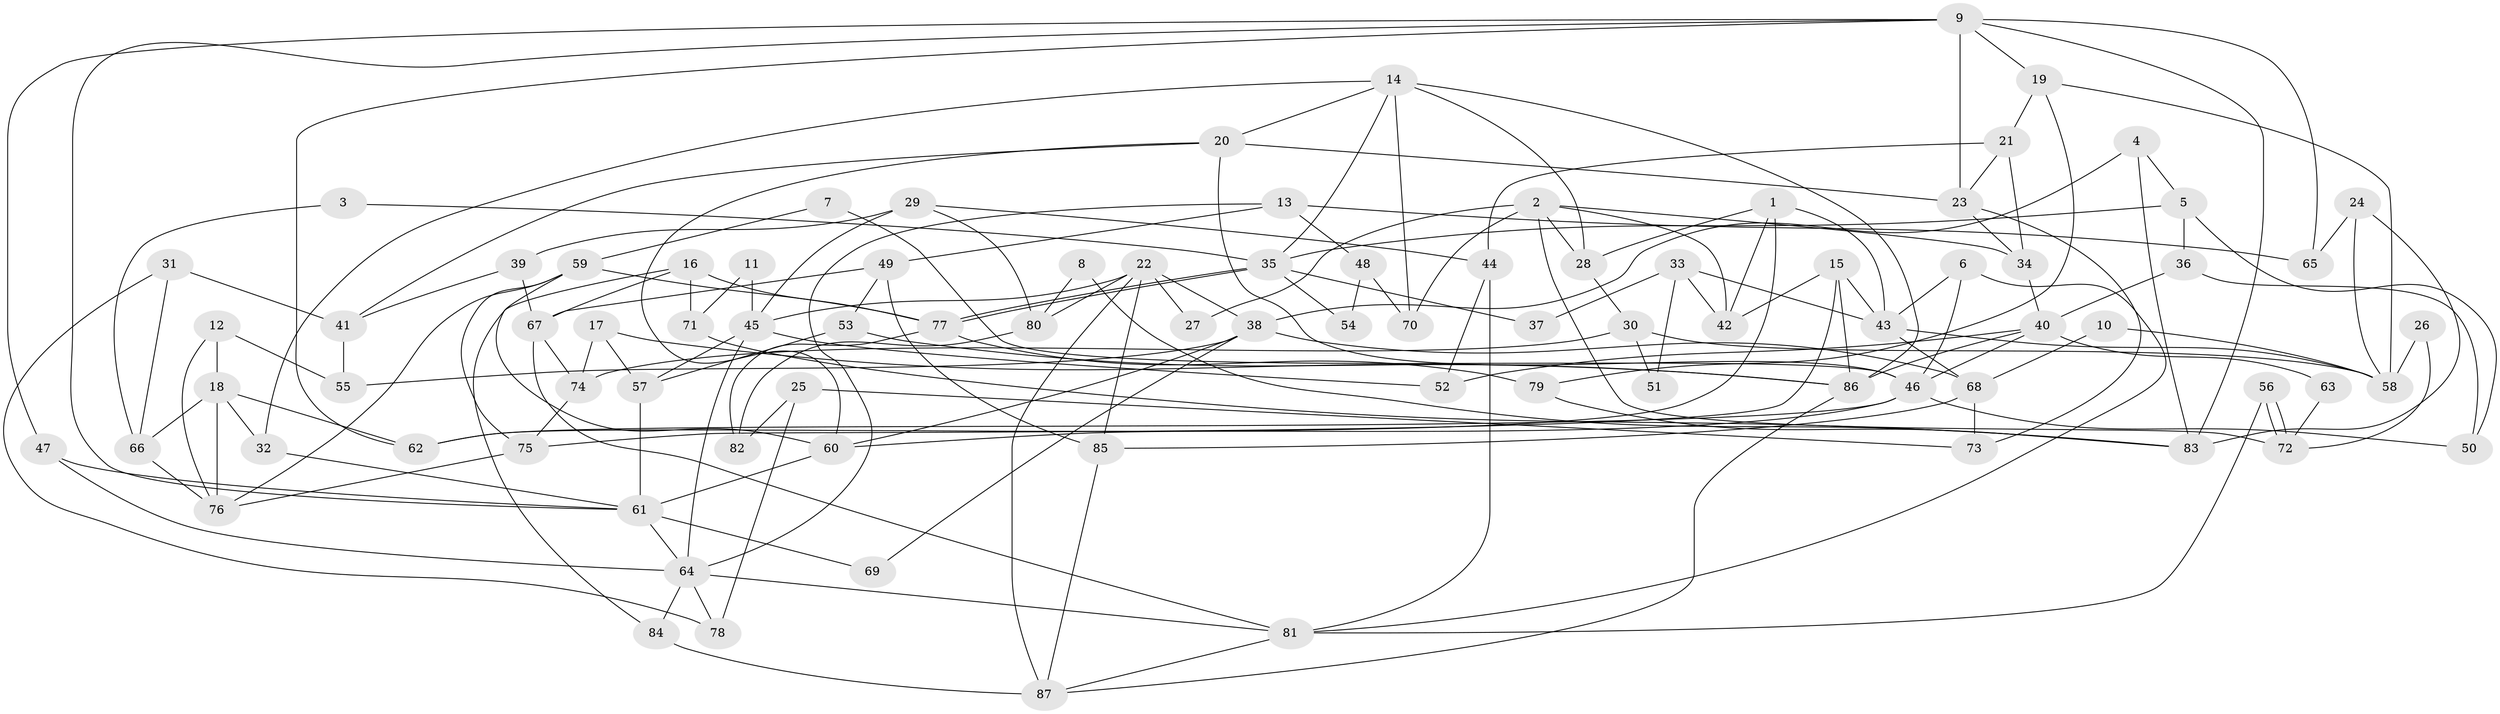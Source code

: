 // coarse degree distribution, {2: 0.16666666666666666, 3: 0.23333333333333334, 6: 0.15, 5: 0.16666666666666666, 4: 0.18333333333333332, 10: 0.016666666666666666, 9: 0.016666666666666666, 7: 0.05, 8: 0.016666666666666666}
// Generated by graph-tools (version 1.1) at 2025/54/03/04/25 21:54:34]
// undirected, 87 vertices, 174 edges
graph export_dot {
graph [start="1"]
  node [color=gray90,style=filled];
  1;
  2;
  3;
  4;
  5;
  6;
  7;
  8;
  9;
  10;
  11;
  12;
  13;
  14;
  15;
  16;
  17;
  18;
  19;
  20;
  21;
  22;
  23;
  24;
  25;
  26;
  27;
  28;
  29;
  30;
  31;
  32;
  33;
  34;
  35;
  36;
  37;
  38;
  39;
  40;
  41;
  42;
  43;
  44;
  45;
  46;
  47;
  48;
  49;
  50;
  51;
  52;
  53;
  54;
  55;
  56;
  57;
  58;
  59;
  60;
  61;
  62;
  63;
  64;
  65;
  66;
  67;
  68;
  69;
  70;
  71;
  72;
  73;
  74;
  75;
  76;
  77;
  78;
  79;
  80;
  81;
  82;
  83;
  84;
  85;
  86;
  87;
  1 -- 28;
  1 -- 43;
  1 -- 42;
  1 -- 62;
  2 -- 34;
  2 -- 28;
  2 -- 27;
  2 -- 42;
  2 -- 70;
  2 -- 72;
  3 -- 35;
  3 -- 66;
  4 -- 83;
  4 -- 5;
  4 -- 38;
  5 -- 35;
  5 -- 50;
  5 -- 36;
  6 -- 43;
  6 -- 81;
  6 -- 46;
  7 -- 46;
  7 -- 59;
  8 -- 83;
  8 -- 80;
  9 -- 19;
  9 -- 61;
  9 -- 23;
  9 -- 47;
  9 -- 62;
  9 -- 65;
  9 -- 83;
  10 -- 58;
  10 -- 68;
  11 -- 45;
  11 -- 71;
  12 -- 18;
  12 -- 55;
  12 -- 76;
  13 -- 64;
  13 -- 49;
  13 -- 48;
  13 -- 65;
  14 -- 86;
  14 -- 32;
  14 -- 20;
  14 -- 28;
  14 -- 35;
  14 -- 70;
  15 -- 86;
  15 -- 42;
  15 -- 43;
  15 -- 75;
  16 -- 67;
  16 -- 77;
  16 -- 71;
  16 -- 84;
  17 -- 86;
  17 -- 57;
  17 -- 74;
  18 -- 76;
  18 -- 62;
  18 -- 32;
  18 -- 66;
  19 -- 79;
  19 -- 21;
  19 -- 58;
  20 -- 46;
  20 -- 23;
  20 -- 41;
  20 -- 60;
  21 -- 23;
  21 -- 34;
  21 -- 44;
  22 -- 38;
  22 -- 87;
  22 -- 27;
  22 -- 45;
  22 -- 80;
  22 -- 85;
  23 -- 34;
  23 -- 73;
  24 -- 58;
  24 -- 65;
  24 -- 83;
  25 -- 78;
  25 -- 73;
  25 -- 82;
  26 -- 58;
  26 -- 72;
  28 -- 30;
  29 -- 80;
  29 -- 45;
  29 -- 39;
  29 -- 44;
  30 -- 58;
  30 -- 74;
  30 -- 51;
  31 -- 66;
  31 -- 41;
  31 -- 78;
  32 -- 61;
  33 -- 42;
  33 -- 43;
  33 -- 37;
  33 -- 51;
  34 -- 40;
  35 -- 77;
  35 -- 77;
  35 -- 37;
  35 -- 54;
  36 -- 40;
  36 -- 50;
  38 -- 60;
  38 -- 55;
  38 -- 68;
  38 -- 69;
  39 -- 67;
  39 -- 41;
  40 -- 46;
  40 -- 52;
  40 -- 63;
  40 -- 86;
  41 -- 55;
  43 -- 68;
  43 -- 58;
  44 -- 52;
  44 -- 81;
  45 -- 64;
  45 -- 52;
  45 -- 57;
  46 -- 62;
  46 -- 50;
  46 -- 60;
  47 -- 64;
  47 -- 61;
  48 -- 70;
  48 -- 54;
  49 -- 85;
  49 -- 67;
  49 -- 53;
  53 -- 57;
  53 -- 86;
  56 -- 72;
  56 -- 72;
  56 -- 81;
  57 -- 61;
  59 -- 60;
  59 -- 75;
  59 -- 76;
  59 -- 77;
  60 -- 61;
  61 -- 64;
  61 -- 69;
  63 -- 72;
  64 -- 84;
  64 -- 78;
  64 -- 81;
  66 -- 76;
  67 -- 81;
  67 -- 74;
  68 -- 85;
  68 -- 73;
  71 -- 83;
  74 -- 75;
  75 -- 76;
  77 -- 79;
  77 -- 82;
  79 -- 83;
  80 -- 82;
  81 -- 87;
  84 -- 87;
  85 -- 87;
  86 -- 87;
}
